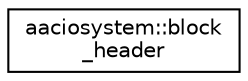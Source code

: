digraph "Graphical Class Hierarchy"
{
  edge [fontname="Helvetica",fontsize="10",labelfontname="Helvetica",labelfontsize="10"];
  node [fontname="Helvetica",fontsize="10",shape=record];
  rankdir="LR";
  Node0 [label="aaciosystem::block\l_header",height=0.2,width=0.4,color="black", fillcolor="white", style="filled",URL="$structaaciosystem_1_1block__header.html"];
}
